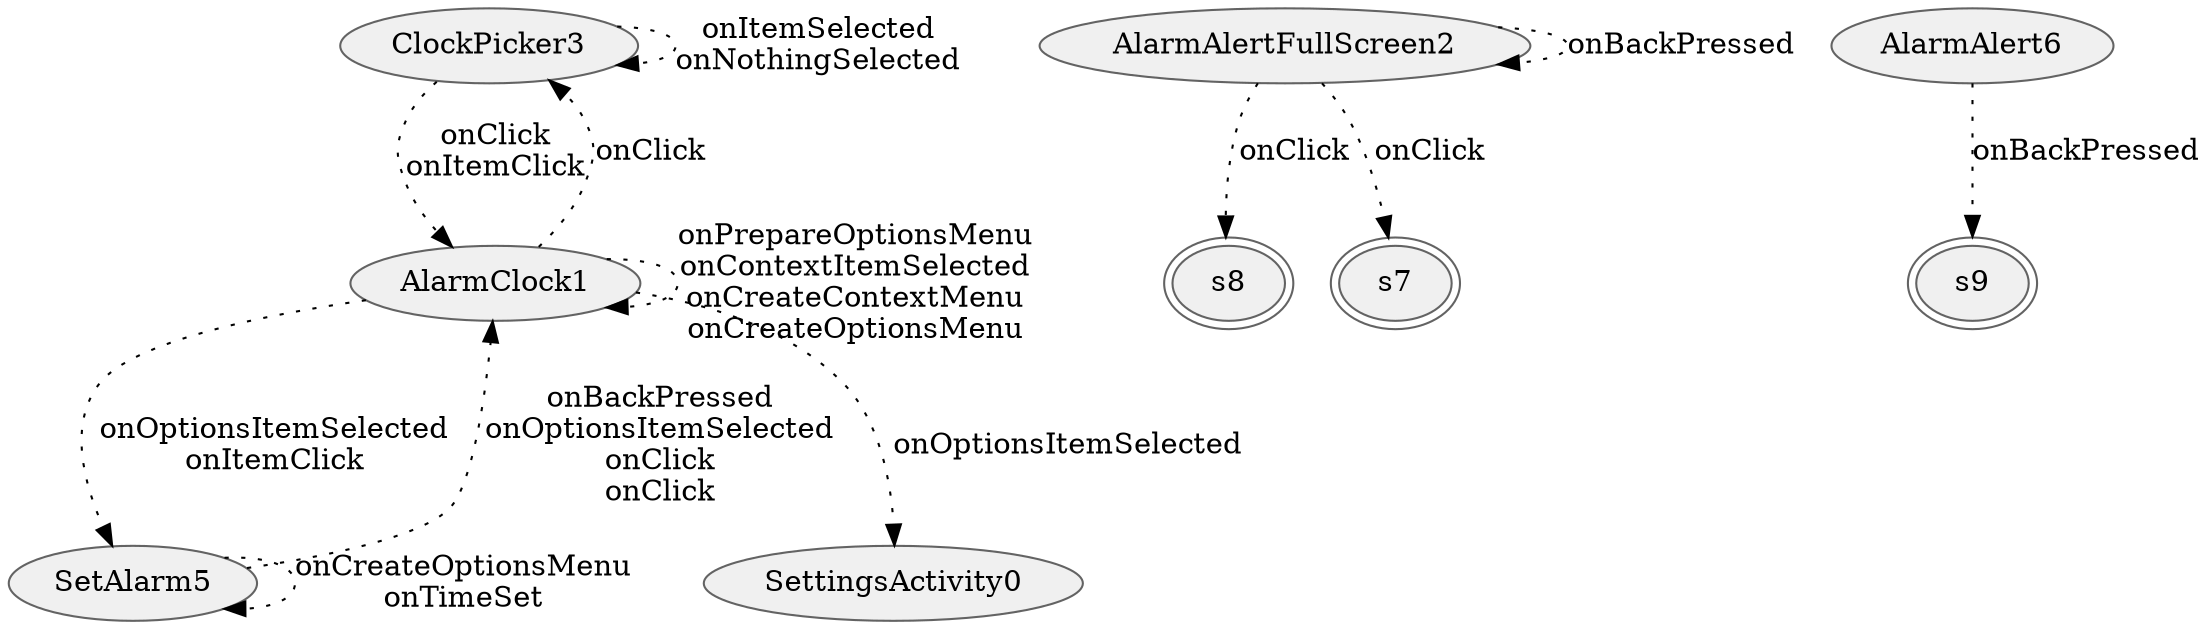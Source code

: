 digraph {
fontname="Helvetica";
node[style="filled,solid", colorscheme=greys3, fillcolor=1, color=3];
ClockPicker3;
AlarmClock1;
AlarmAlertFullScreen2;
s8[peripheries=2];
SetAlarm5;
SettingsActivity0;
s9[peripheries=2];
AlarmAlert6;
s7[peripheries=2];
ClockPicker3 -> AlarmClock1[label="onClick
onItemClick",style=dotted];
ClockPicker3 -> ClockPicker3[label="onItemSelected
onNothingSelected",style=dotted];
AlarmClock1 -> AlarmClock1[label="onPrepareOptionsMenu
onContextItemSelected
onCreateContextMenu
onCreateOptionsMenu",style=dotted];
AlarmClock1 -> ClockPicker3[label="onClick",style=dotted];
AlarmClock1 -> SetAlarm5[label="onOptionsItemSelected
onItemClick",style=dotted];
AlarmClock1 -> SettingsActivity0[label="onOptionsItemSelected",style=dotted];
AlarmAlertFullScreen2 -> AlarmAlertFullScreen2[label="onBackPressed",style=dotted];
AlarmAlertFullScreen2 -> s8[label="onClick",style=dotted];
AlarmAlertFullScreen2 -> s7[label="onClick",style=dotted];
SetAlarm5 -> AlarmClock1[label="onBackPressed
onOptionsItemSelected
onClick
onClick",style=dotted];
SetAlarm5 -> SetAlarm5[label="onCreateOptionsMenu
onTimeSet",style=dotted];
AlarmAlert6 -> s9[label="onBackPressed",style=dotted];
}